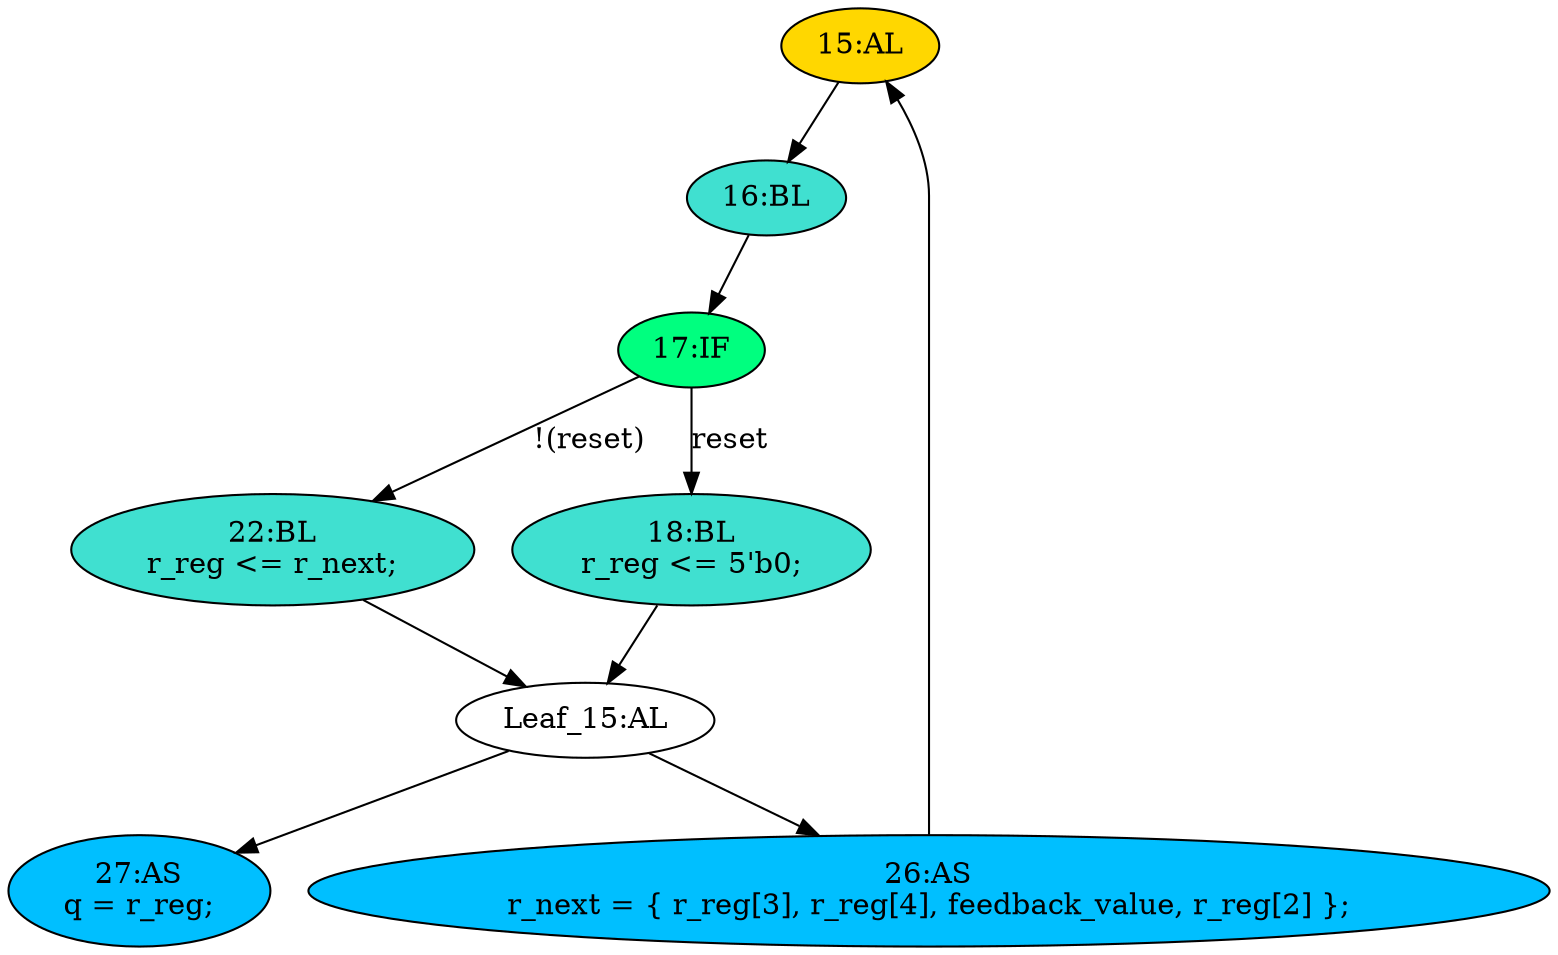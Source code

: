strict digraph "compose( ,  )" {
	node [label="\N"];
	"15:AL"	[ast="<pyverilog.vparser.ast.Always object at 0x7faebc923790>",
		clk_sens=True,
		fillcolor=gold,
		label="15:AL",
		sens="['clk', 'reset']",
		statements="[]",
		style=filled,
		typ=Always,
		use_var="['reset', 'r_next']"];
	"16:BL"	[ast="<pyverilog.vparser.ast.Block object at 0x7faebc9234d0>",
		fillcolor=turquoise,
		label="16:BL",
		statements="[]",
		style=filled,
		typ=Block];
	"15:AL" -> "16:BL"	[cond="[]",
		lineno=None];
	"27:AS"	[ast="<pyverilog.vparser.ast.Assign object at 0x7faebc926350>",
		def_var="['q']",
		fillcolor=deepskyblue,
		label="27:AS
q = r_reg;",
		statements="[]",
		style=filled,
		typ=Assign,
		use_var="['r_reg']"];
	"22:BL"	[ast="<pyverilog.vparser.ast.Block object at 0x7faebc8cecd0>",
		fillcolor=turquoise,
		label="22:BL
r_reg <= r_next;",
		statements="[<pyverilog.vparser.ast.NonblockingSubstitution object at 0x7faebc931450>]",
		style=filled,
		typ=Block];
	"Leaf_15:AL"	[def_var="['r_reg']",
		label="Leaf_15:AL"];
	"22:BL" -> "Leaf_15:AL"	[cond="[]",
		lineno=None];
	"17:IF"	[ast="<pyverilog.vparser.ast.IfStatement object at 0x7faebc8cee90>",
		fillcolor=springgreen,
		label="17:IF",
		statements="[]",
		style=filled,
		typ=IfStatement];
	"17:IF" -> "22:BL"	[cond="['reset']",
		label="!(reset)",
		lineno=17];
	"18:BL"	[ast="<pyverilog.vparser.ast.Block object at 0x7faebc8d6750>",
		fillcolor=turquoise,
		label="18:BL
r_reg <= 5'b0;",
		statements="[<pyverilog.vparser.ast.NonblockingSubstitution object at 0x7faebc8ce290>]",
		style=filled,
		typ=Block];
	"17:IF" -> "18:BL"	[cond="['reset']",
		label=reset,
		lineno=17];
	"18:BL" -> "Leaf_15:AL"	[cond="[]",
		lineno=None];
	"Leaf_15:AL" -> "27:AS";
	"26:AS"	[ast="<pyverilog.vparser.ast.Assign object at 0x7faebc926650>",
		def_var="['r_next']",
		fillcolor=deepskyblue,
		label="26:AS
r_next = { r_reg[3], r_reg[4], feedback_value, r_reg[2] };",
		statements="[]",
		style=filled,
		typ=Assign,
		use_var="['r_reg', 'r_reg', 'feedback_value', 'r_reg']"];
	"Leaf_15:AL" -> "26:AS";
	"26:AS" -> "15:AL";
	"16:BL" -> "17:IF"	[cond="[]",
		lineno=None];
}
